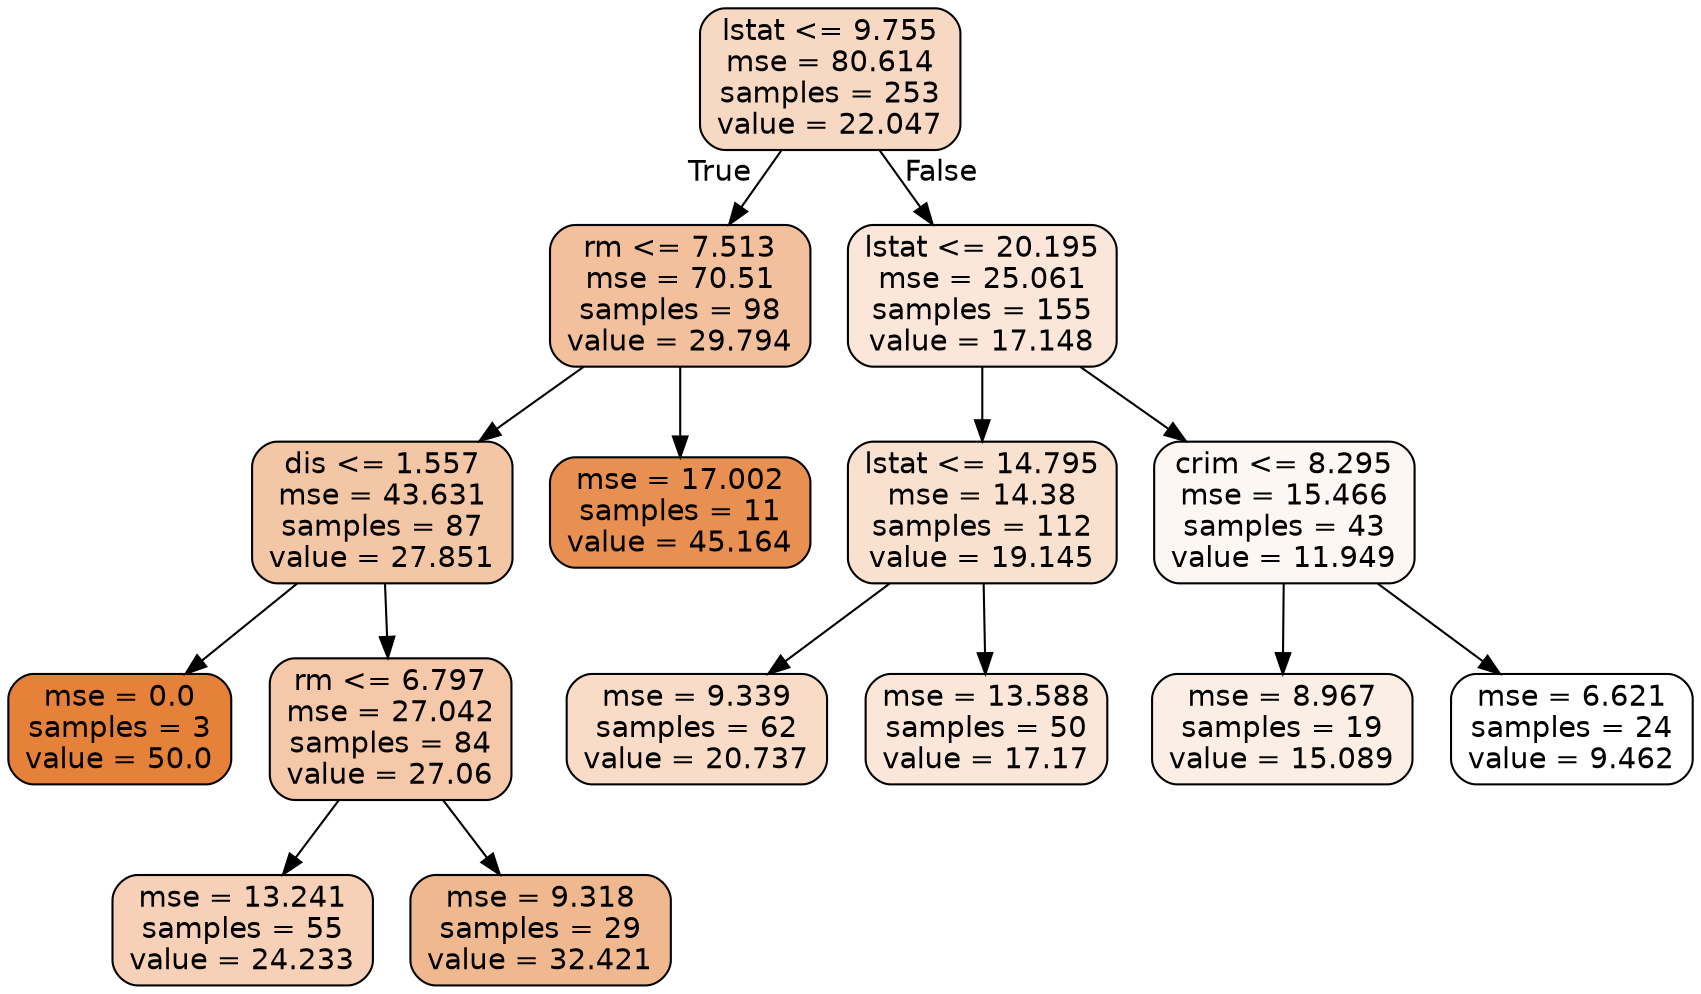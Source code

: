 digraph Tree {
node [shape=box, style="filled, rounded", color="black", fontname=helvetica] ;
edge [fontname=helvetica] ;
0 [label="lstat <= 9.755\nmse = 80.614\nsamples = 253\nvalue = 22.047", fillcolor="#f7d8c2"] ;
1 [label="rm <= 7.513\nmse = 70.51\nsamples = 98\nvalue = 29.794", fillcolor="#f2c09c"] ;
0 -> 1 [labeldistance=2.5, labelangle=45, headlabel="True"] ;
3 [label="dis <= 1.557\nmse = 43.631\nsamples = 87\nvalue = 27.851", fillcolor="#f3c6a5"] ;
1 -> 3 ;
7 [label="mse = 0.0\nsamples = 3\nvalue = 50.0", fillcolor="#e58139"] ;
3 -> 7 ;
8 [label="rm <= 6.797\nmse = 27.042\nsamples = 84\nvalue = 27.06", fillcolor="#f4c8a9"] ;
3 -> 8 ;
9 [label="mse = 13.241\nsamples = 55\nvalue = 24.233", fillcolor="#f6d1b7"] ;
8 -> 9 ;
10 [label="mse = 9.318\nsamples = 29\nvalue = 32.421", fillcolor="#f0b88f"] ;
8 -> 10 ;
4 [label="mse = 17.002\nsamples = 11\nvalue = 45.164", fillcolor="#e89051"] ;
1 -> 4 ;
2 [label="lstat <= 20.195\nmse = 25.061\nsamples = 155\nvalue = 17.148", fillcolor="#fae7d9"] ;
0 -> 2 [labeldistance=2.5, labelangle=-45, headlabel="False"] ;
5 [label="lstat <= 14.795\nmse = 14.38\nsamples = 112\nvalue = 19.145", fillcolor="#f9e1d0"] ;
2 -> 5 ;
11 [label="mse = 9.339\nsamples = 62\nvalue = 20.737", fillcolor="#f8dcc8"] ;
5 -> 11 ;
12 [label="mse = 13.588\nsamples = 50\nvalue = 17.17", fillcolor="#fae7d9"] ;
5 -> 12 ;
6 [label="crim <= 8.295\nmse = 15.466\nsamples = 43\nvalue = 11.949", fillcolor="#fdf7f3"] ;
2 -> 6 ;
13 [label="mse = 8.967\nsamples = 19\nvalue = 15.089", fillcolor="#fbeee4"] ;
6 -> 13 ;
14 [label="mse = 6.621\nsamples = 24\nvalue = 9.462", fillcolor="#ffffff"] ;
6 -> 14 ;
}